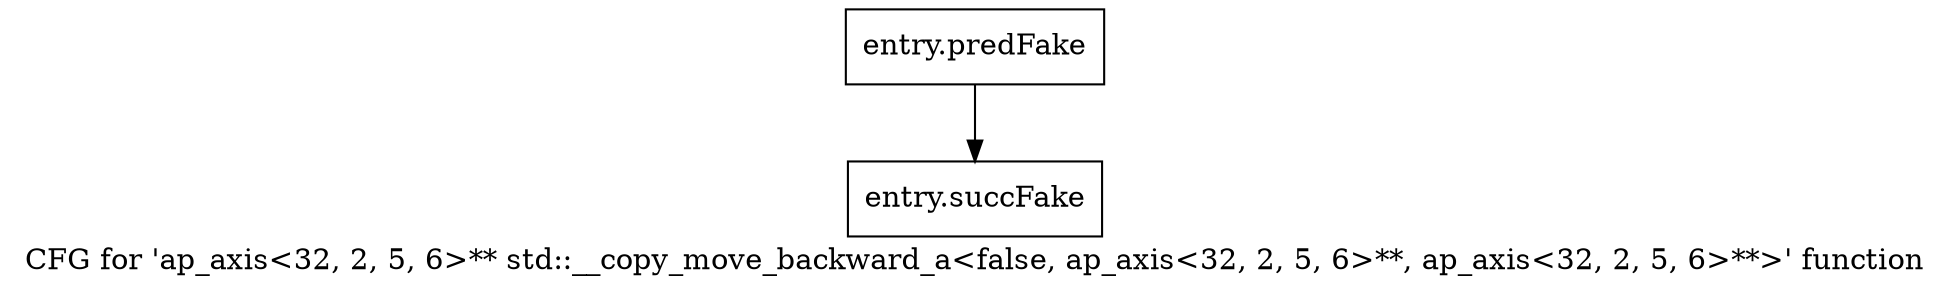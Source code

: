 digraph "CFG for 'ap_axis\<32, 2, 5, 6\>** std::__copy_move_backward_a\<false, ap_axis\<32, 2, 5, 6\>**, ap_axis\<32, 2, 5, 6\>**\>' function" {
	label="CFG for 'ap_axis\<32, 2, 5, 6\>** std::__copy_move_backward_a\<false, ap_axis\<32, 2, 5, 6\>**, ap_axis\<32, 2, 5, 6\>**\>' function";

	Node0x487ed80 [shape=record,filename="",linenumber="",label="{entry.predFake}"];
	Node0x487ed80 -> Node0x48af320[ callList="" memoryops="" filename="/proj/xbuilds/2019.2_0801_1/installs/lin64/Vivado/HEAD/tps/lnx64/gcc-6.2.0/lib/gcc/x86_64-pc-linux-gnu/6.2.0/../../../../include/c++/6.2.0/bits/stl_algobase.h"];
	Node0x48af320 [shape=record,filename="/proj/xbuilds/2019.2_0801_1/installs/lin64/Vivado/HEAD/tps/lnx64/gcc-6.2.0/lib/gcc/x86_64-pc-linux-gnu/6.2.0/../../../../include/c++/6.2.0/bits/stl_algobase.h",linenumber="587",label="{entry.succFake}"];
}
